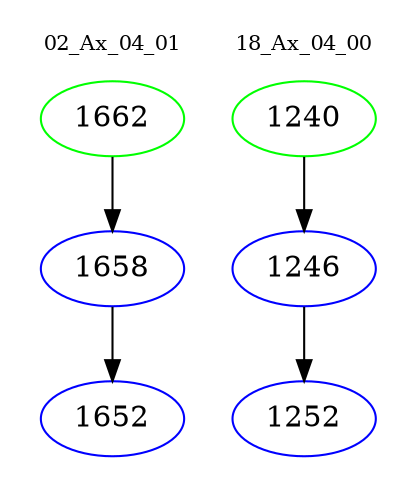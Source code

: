 digraph{
subgraph cluster_0 {
color = white
label = "02_Ax_04_01";
fontsize=10;
T0_1662 [label="1662", color="green"]
T0_1662 -> T0_1658 [color="black"]
T0_1658 [label="1658", color="blue"]
T0_1658 -> T0_1652 [color="black"]
T0_1652 [label="1652", color="blue"]
}
subgraph cluster_1 {
color = white
label = "18_Ax_04_00";
fontsize=10;
T1_1240 [label="1240", color="green"]
T1_1240 -> T1_1246 [color="black"]
T1_1246 [label="1246", color="blue"]
T1_1246 -> T1_1252 [color="black"]
T1_1252 [label="1252", color="blue"]
}
}
